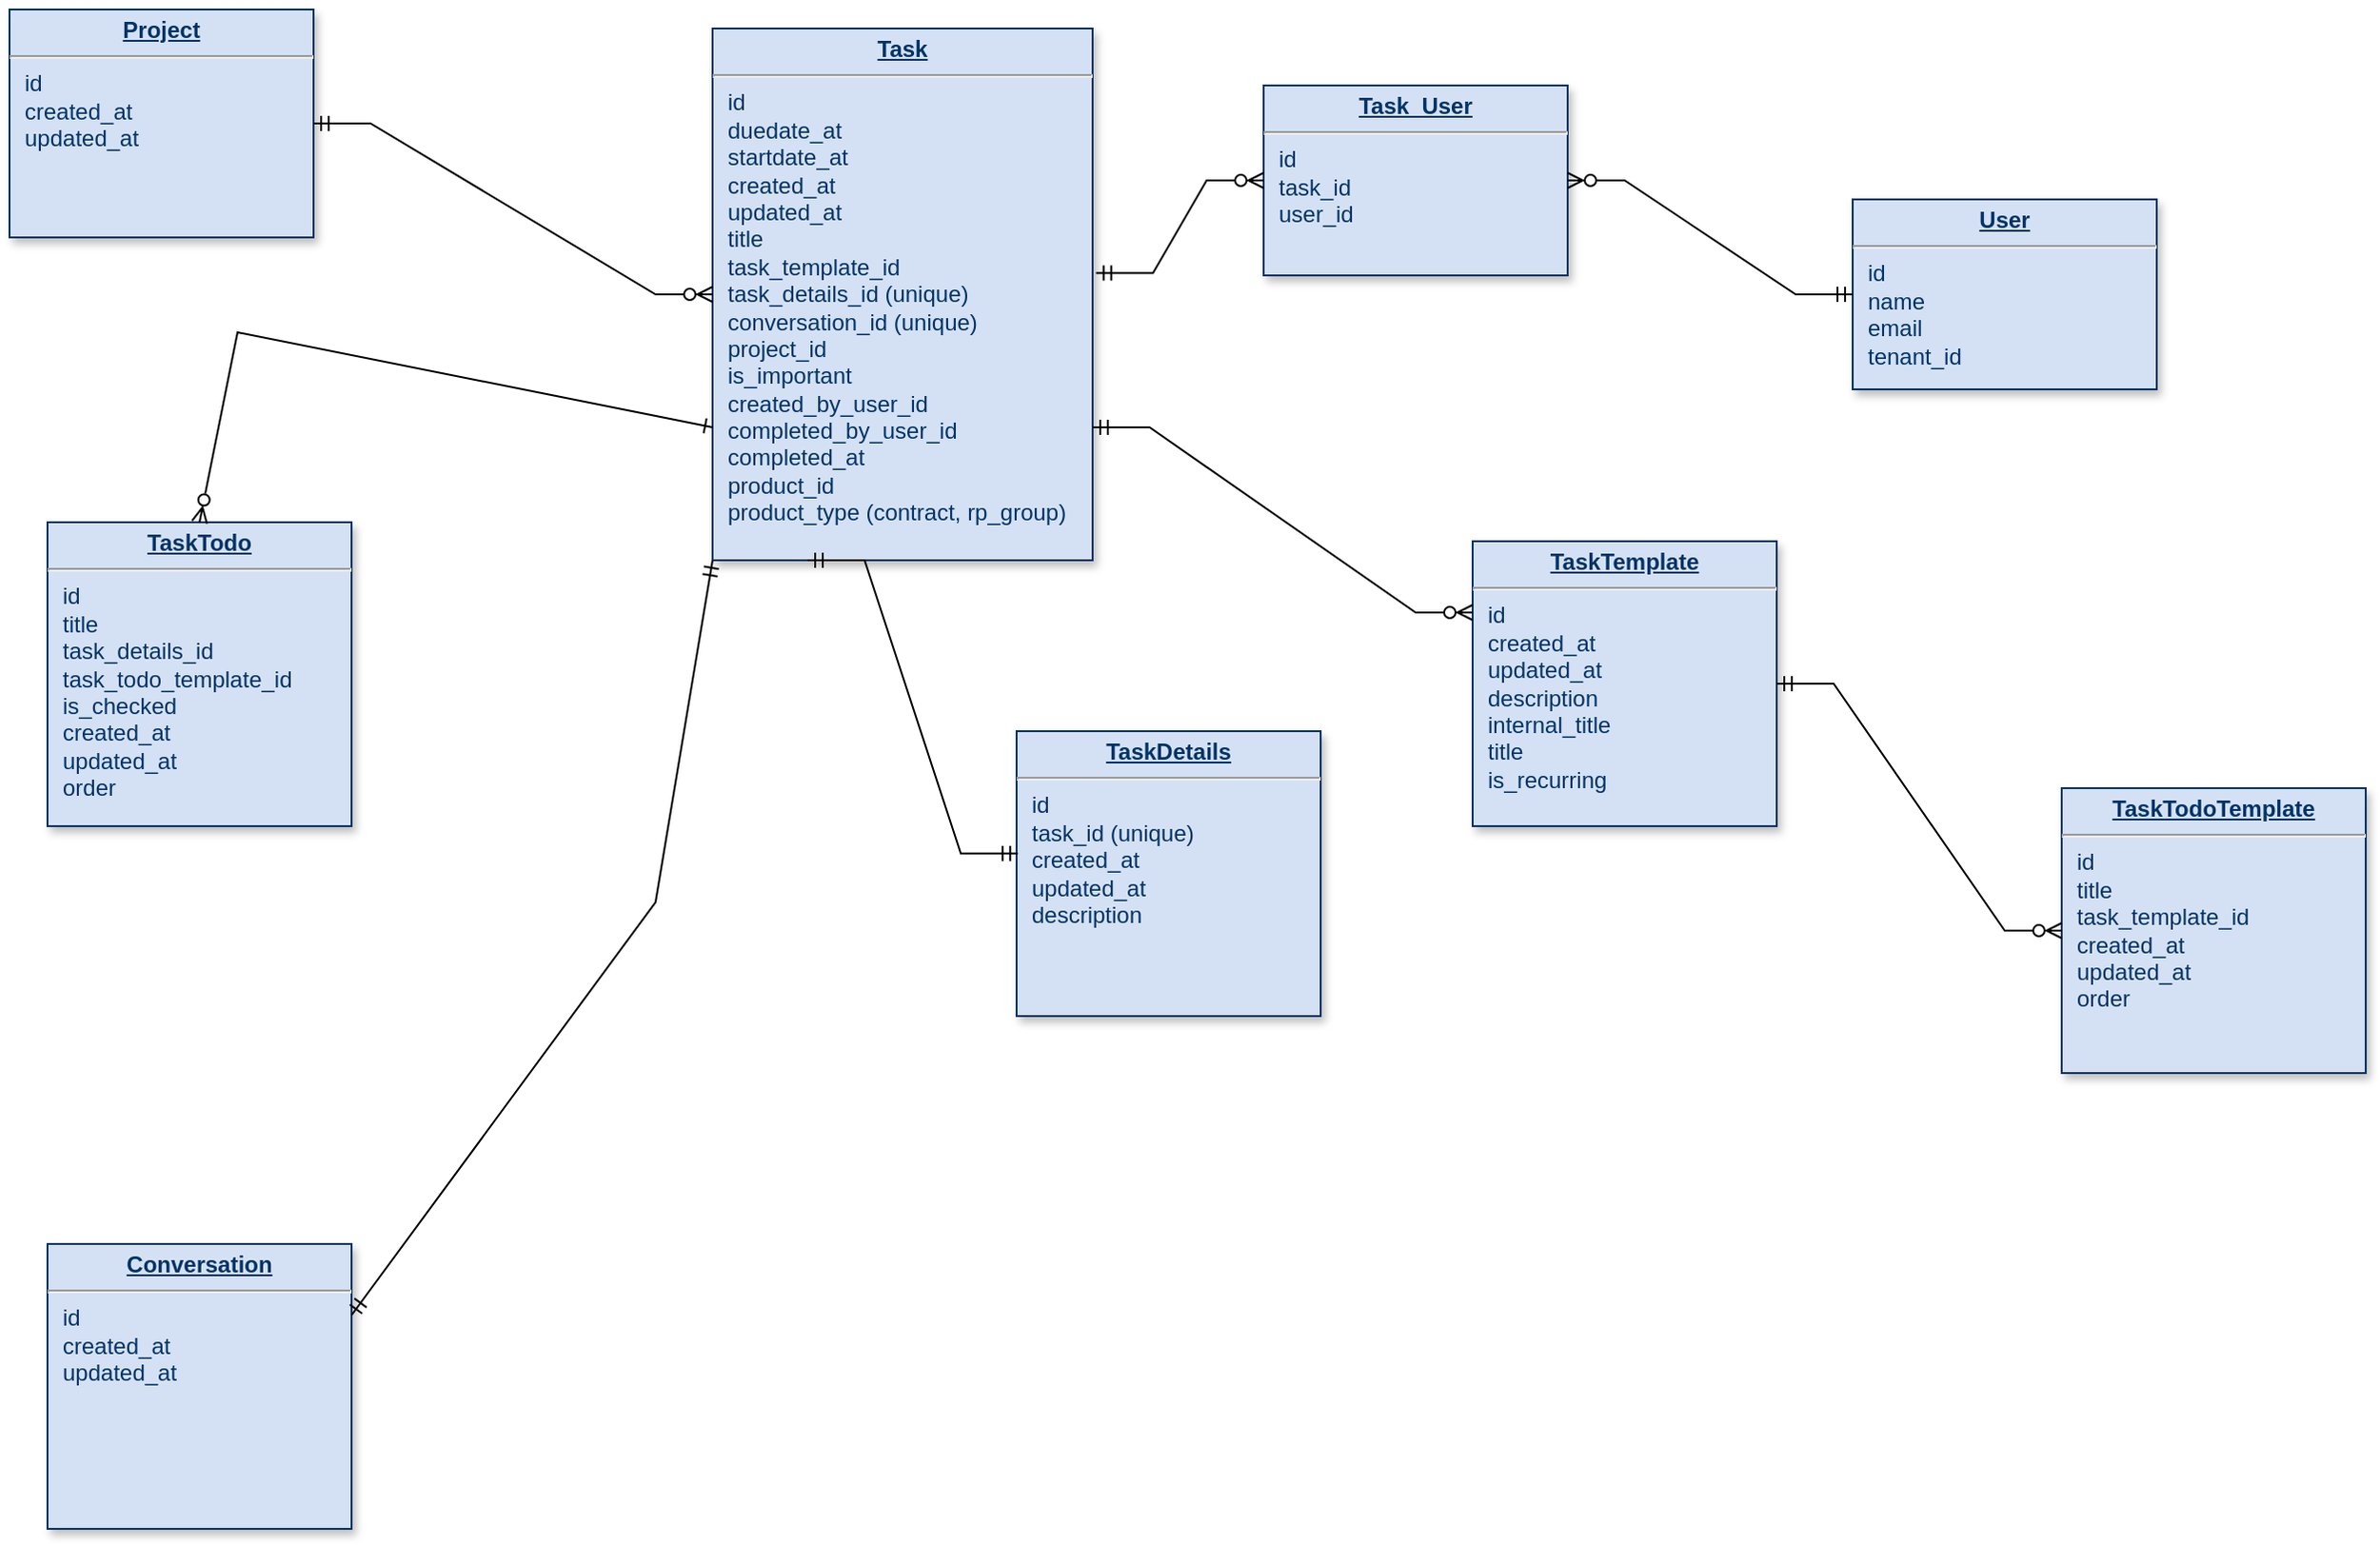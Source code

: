<mxfile version="16.1.2" type="github">
  <diagram name="Page-1" id="efa7a0a1-bf9b-a30e-e6df-94a7791c09e9">
    <mxGraphModel dx="1896" dy="1003" grid="1" gridSize="10" guides="1" tooltips="1" connect="1" arrows="1" fold="1" page="1" pageScale="1" pageWidth="826" pageHeight="1169" background="none" math="0" shadow="0">
      <root>
        <mxCell id="0" />
        <mxCell id="1" parent="0" />
        <mxCell id="22" value="&lt;p style=&quot;margin: 0px ; margin-top: 4px ; text-align: center ; text-decoration: underline&quot;&gt;&lt;strong&gt;User&lt;/strong&gt;&lt;/p&gt;&lt;hr&gt;&lt;p style=&quot;margin: 0px ; margin-left: 8px&quot;&gt;id&lt;/p&gt;&lt;p style=&quot;margin: 0px ; margin-left: 8px&quot;&gt;name&lt;/p&gt;&lt;p style=&quot;margin: 0px ; margin-left: 8px&quot;&gt;email&lt;/p&gt;&lt;p style=&quot;margin: 0px ; margin-left: 8px&quot;&gt;tenant_id&lt;br&gt;&lt;/p&gt;" style="verticalAlign=top;align=left;overflow=fill;fontSize=12;fontFamily=Helvetica;html=1;strokeColor=#003366;shadow=1;fillColor=#D4E1F5;fontColor=#003366" parent="1" vertex="1">
          <mxGeometry x="1040" y="140" width="160" height="100" as="geometry" />
        </mxCell>
        <mxCell id="qixuslYF-lxDaE1Hh9E2-115" value="&lt;p style=&quot;margin: 0px ; margin-top: 4px ; text-align: center ; text-decoration: underline&quot;&gt;&lt;strong&gt;Task&lt;/strong&gt;&lt;/p&gt;&lt;hr&gt;&lt;p style=&quot;margin: 0px ; margin-left: 8px&quot;&gt;id&lt;/p&gt;&lt;p style=&quot;margin: 0px ; margin-left: 8px&quot;&gt;duedate_at&lt;/p&gt;&lt;p style=&quot;margin: 0px ; margin-left: 8px&quot;&gt;startdate_at&lt;/p&gt;&lt;p style=&quot;margin: 0px ; margin-left: 8px&quot;&gt;created_at&lt;/p&gt;&lt;p style=&quot;margin: 0px ; margin-left: 8px&quot;&gt;updated_at&lt;br&gt;&lt;/p&gt;&lt;p style=&quot;margin: 0px ; margin-left: 8px&quot;&gt;title&lt;/p&gt;&lt;p style=&quot;margin: 0px ; margin-left: 8px&quot;&gt;task_template_id&lt;/p&gt;&lt;p style=&quot;margin: 0px ; margin-left: 8px&quot;&gt;task_details_id (unique)&lt;br&gt;&lt;/p&gt;&lt;p style=&quot;margin: 0px ; margin-left: 8px&quot;&gt;conversation_id (unique)&lt;br&gt;&lt;/p&gt;&lt;p style=&quot;margin: 0px ; margin-left: 8px&quot;&gt;project_id&lt;br&gt;&lt;/p&gt;&lt;p style=&quot;margin: 0px ; margin-left: 8px&quot;&gt;is_important&lt;/p&gt;&lt;p style=&quot;margin: 0px ; margin-left: 8px&quot;&gt;created_by_user_id&lt;/p&gt;&lt;p style=&quot;margin: 0px ; margin-left: 8px&quot;&gt;completed_by_user_id&lt;/p&gt;&lt;p style=&quot;margin: 0px ; margin-left: 8px&quot;&gt;completed_at&lt;/p&gt;&lt;p style=&quot;margin: 0px ; margin-left: 8px&quot;&gt;product_id&lt;/p&gt;&lt;p style=&quot;margin: 0px ; margin-left: 8px&quot;&gt;product_type (contract, rp_group)&lt;br&gt;&lt;/p&gt;" style="verticalAlign=top;align=left;overflow=fill;fontSize=12;fontFamily=Helvetica;html=1;strokeColor=#003366;shadow=1;fillColor=#D4E1F5;fontColor=#003366" vertex="1" parent="1">
          <mxGeometry x="440" y="50" width="200" height="280" as="geometry" />
        </mxCell>
        <mxCell id="qixuslYF-lxDaE1Hh9E2-116" value="&lt;p style=&quot;margin: 0px ; margin-top: 4px ; text-align: center ; text-decoration: underline&quot;&gt;&lt;strong&gt;Project&lt;/strong&gt;&lt;/p&gt;&lt;hr&gt;&lt;p style=&quot;margin: 0px ; margin-left: 8px&quot;&gt;id&lt;/p&gt;&lt;p style=&quot;margin: 0px ; margin-left: 8px&quot;&gt;created_at&lt;/p&gt;&lt;p style=&quot;margin: 0px ; margin-left: 8px&quot;&gt;updated_at&lt;br&gt;&lt;/p&gt;" style="verticalAlign=top;align=left;overflow=fill;fontSize=12;fontFamily=Helvetica;html=1;strokeColor=#003366;shadow=1;fillColor=#D4E1F5;fontColor=#003366" vertex="1" parent="1">
          <mxGeometry x="70" y="40" width="160" height="120" as="geometry" />
        </mxCell>
        <mxCell id="qixuslYF-lxDaE1Hh9E2-117" value="&lt;p style=&quot;margin: 0px ; margin-top: 4px ; text-align: center ; text-decoration: underline&quot;&gt;&lt;strong&gt;TaskTodo&lt;/strong&gt;&lt;/p&gt;&lt;hr&gt;&lt;p style=&quot;margin: 0px ; margin-left: 8px&quot;&gt;id&lt;/p&gt;&lt;p style=&quot;margin: 0px ; margin-left: 8px&quot;&gt;title&lt;/p&gt;&lt;p style=&quot;margin: 0px ; margin-left: 8px&quot;&gt;task_details_id&lt;/p&gt;&lt;p style=&quot;margin: 0px ; margin-left: 8px&quot;&gt;task_todo_template_id&lt;br&gt;&lt;/p&gt;&lt;p style=&quot;margin: 0px ; margin-left: 8px&quot;&gt;is_checked&lt;/p&gt;&lt;p style=&quot;margin: 0px ; margin-left: 8px&quot;&gt;created_at&lt;/p&gt;&lt;p style=&quot;margin: 0px ; margin-left: 8px&quot;&gt;updated_at&lt;/p&gt;&lt;p style=&quot;margin: 0px ; margin-left: 8px&quot;&gt;order&lt;br&gt;&lt;/p&gt;" style="verticalAlign=top;align=left;overflow=fill;fontSize=12;fontFamily=Helvetica;html=1;strokeColor=#003366;shadow=1;fillColor=#D4E1F5;fontColor=#003366" vertex="1" parent="1">
          <mxGeometry x="90" y="310" width="160" height="160" as="geometry" />
        </mxCell>
        <mxCell id="qixuslYF-lxDaE1Hh9E2-119" value="&lt;p style=&quot;margin: 0px ; margin-top: 4px ; text-align: center ; text-decoration: underline&quot;&gt;&lt;strong&gt;TaskDetails&lt;/strong&gt;&lt;/p&gt;&lt;hr&gt;&lt;p style=&quot;margin: 0px ; margin-left: 8px&quot;&gt;id&lt;/p&gt;&lt;p style=&quot;margin: 0px ; margin-left: 8px&quot;&gt;task_id (unique)&lt;br&gt;&lt;/p&gt;&lt;p style=&quot;margin: 0px ; margin-left: 8px&quot;&gt;created_at&lt;/p&gt;&lt;p style=&quot;margin: 0px ; margin-left: 8px&quot;&gt;updated_at&lt;/p&gt;&lt;p style=&quot;margin: 0px ; margin-left: 8px&quot;&gt;description&lt;br&gt;&lt;/p&gt;" style="verticalAlign=top;align=left;overflow=fill;fontSize=12;fontFamily=Helvetica;html=1;strokeColor=#003366;shadow=1;fillColor=#D4E1F5;fontColor=#003366" vertex="1" parent="1">
          <mxGeometry x="600" y="420" width="160" height="150" as="geometry" />
        </mxCell>
        <mxCell id="qixuslYF-lxDaE1Hh9E2-120" value="&lt;p style=&quot;margin: 0px ; margin-top: 4px ; text-align: center ; text-decoration: underline&quot;&gt;&lt;strong&gt;Conversation&lt;/strong&gt;&lt;/p&gt;&lt;hr&gt;&lt;p style=&quot;margin: 0px ; margin-left: 8px&quot;&gt;id&lt;/p&gt;&lt;p style=&quot;margin: 0px ; margin-left: 8px&quot;&gt;created_at&lt;/p&gt;&lt;p style=&quot;margin: 0px ; margin-left: 8px&quot;&gt;updated_at&lt;/p&gt;" style="verticalAlign=top;align=left;overflow=fill;fontSize=12;fontFamily=Helvetica;html=1;strokeColor=#003366;shadow=1;fillColor=#D4E1F5;fontColor=#003366" vertex="1" parent="1">
          <mxGeometry x="90" y="690" width="160" height="150" as="geometry" />
        </mxCell>
        <mxCell id="qixuslYF-lxDaE1Hh9E2-121" value="&lt;p style=&quot;margin: 0px ; margin-top: 4px ; text-align: center ; text-decoration: underline&quot;&gt;&lt;strong&gt;TaskTemplate&lt;br&gt;&lt;/strong&gt;&lt;/p&gt;&lt;hr&gt;&lt;p style=&quot;margin: 0px ; margin-left: 8px&quot;&gt;id&lt;/p&gt;&lt;p style=&quot;margin: 0px ; margin-left: 8px&quot;&gt;created_at&lt;/p&gt;&lt;p style=&quot;margin: 0px ; margin-left: 8px&quot;&gt;updated_at&lt;/p&gt;&lt;p style=&quot;margin: 0px ; margin-left: 8px&quot;&gt;description&lt;/p&gt;&lt;p style=&quot;margin: 0px ; margin-left: 8px&quot;&gt;internal_title&lt;br&gt;&lt;/p&gt;&lt;p style=&quot;margin: 0px ; margin-left: 8px&quot;&gt;title&lt;/p&gt;&lt;p style=&quot;margin: 0px ; margin-left: 8px&quot;&gt;is_recurring&lt;/p&gt;&lt;p style=&quot;margin: 0px ; margin-left: 8px&quot;&gt;&lt;br&gt;&lt;/p&gt;&lt;p style=&quot;margin: 0px ; margin-left: 8px&quot;&gt;&lt;br&gt;&lt;/p&gt;" style="verticalAlign=top;align=left;overflow=fill;fontSize=12;fontFamily=Helvetica;html=1;strokeColor=#003366;shadow=1;fillColor=#D4E1F5;fontColor=#003366" vertex="1" parent="1">
          <mxGeometry x="840" y="320" width="160" height="150" as="geometry" />
        </mxCell>
        <mxCell id="qixuslYF-lxDaE1Hh9E2-122" value="&lt;p style=&quot;margin: 0px ; margin-top: 4px ; text-align: center ; text-decoration: underline&quot;&gt;&lt;strong&gt;TaskTodoTemplate&lt;/strong&gt;&lt;/p&gt;&lt;hr&gt;&lt;p style=&quot;margin: 0px ; margin-left: 8px&quot;&gt;id&lt;/p&gt;&lt;p style=&quot;margin: 0px ; margin-left: 8px&quot;&gt;title&lt;/p&gt;&lt;p style=&quot;margin: 0px ; margin-left: 8px&quot;&gt;task_template_id&lt;/p&gt;&lt;p style=&quot;margin: 0px ; margin-left: 8px&quot;&gt;created_at&lt;/p&gt;&lt;p style=&quot;margin: 0px ; margin-left: 8px&quot;&gt;updated_at&lt;/p&gt;&lt;p style=&quot;margin: 0px ; margin-left: 8px&quot;&gt;order&lt;br&gt;&lt;/p&gt;" style="verticalAlign=top;align=left;overflow=fill;fontSize=12;fontFamily=Helvetica;html=1;strokeColor=#003366;shadow=1;fillColor=#D4E1F5;fontColor=#003366" vertex="1" parent="1">
          <mxGeometry x="1150" y="450" width="160" height="150" as="geometry" />
        </mxCell>
        <mxCell id="qixuslYF-lxDaE1Hh9E2-123" value="&lt;p style=&quot;margin: 0px ; margin-top: 4px ; text-align: center ; text-decoration: underline&quot;&gt;&lt;strong&gt;Task_User&lt;/strong&gt;&lt;/p&gt;&lt;hr&gt;&lt;p style=&quot;margin: 0px ; margin-left: 8px&quot;&gt;id&lt;/p&gt;&lt;p style=&quot;margin: 0px ; margin-left: 8px&quot;&gt;task_id&lt;br&gt;&lt;/p&gt;&lt;p style=&quot;margin: 0px ; margin-left: 8px&quot;&gt;user_id&lt;br&gt;&lt;/p&gt;&lt;div&gt;&lt;br&gt;&lt;/div&gt;" style="verticalAlign=top;align=left;overflow=fill;fontSize=12;fontFamily=Helvetica;html=1;strokeColor=#003366;shadow=1;fillColor=#D4E1F5;fontColor=#003366" vertex="1" parent="1">
          <mxGeometry x="730" y="80" width="160" height="100" as="geometry" />
        </mxCell>
        <mxCell id="qixuslYF-lxDaE1Hh9E2-133" value="" style="edgeStyle=entityRelationEdgeStyle;fontSize=12;html=1;endArrow=ERzeroToMany;startArrow=ERmandOne;rounded=0;exitX=0;exitY=0.5;exitDx=0;exitDy=0;entryX=1;entryY=0.5;entryDx=0;entryDy=0;" edge="1" parent="1" source="22" target="qixuslYF-lxDaE1Hh9E2-123">
          <mxGeometry width="100" height="100" relative="1" as="geometry">
            <mxPoint x="610" y="280" as="sourcePoint" />
            <mxPoint x="630" y="130" as="targetPoint" />
          </mxGeometry>
        </mxCell>
        <mxCell id="qixuslYF-lxDaE1Hh9E2-135" value="" style="edgeStyle=entityRelationEdgeStyle;fontSize=12;html=1;endArrow=ERzeroToMany;startArrow=ERmandOne;rounded=0;exitX=1.009;exitY=0.46;exitDx=0;exitDy=0;exitPerimeter=0;" edge="1" parent="1" source="qixuslYF-lxDaE1Hh9E2-115" target="qixuslYF-lxDaE1Hh9E2-123">
          <mxGeometry width="100" height="100" relative="1" as="geometry">
            <mxPoint x="610" y="300" as="sourcePoint" />
            <mxPoint x="710" y="200" as="targetPoint" />
          </mxGeometry>
        </mxCell>
        <mxCell id="qixuslYF-lxDaE1Hh9E2-137" value="" style="edgeStyle=entityRelationEdgeStyle;fontSize=12;html=1;endArrow=ERzeroToMany;startArrow=ERmandOne;rounded=0;exitX=1;exitY=0.5;exitDx=0;exitDy=0;entryX=0;entryY=0.5;entryDx=0;entryDy=0;" edge="1" parent="1" source="qixuslYF-lxDaE1Hh9E2-116" target="qixuslYF-lxDaE1Hh9E2-115">
          <mxGeometry width="100" height="100" relative="1" as="geometry">
            <mxPoint x="310" y="180" as="sourcePoint" />
            <mxPoint x="410" y="80" as="targetPoint" />
          </mxGeometry>
        </mxCell>
        <mxCell id="qixuslYF-lxDaE1Hh9E2-139" value="" style="edgeStyle=entityRelationEdgeStyle;fontSize=12;html=1;endArrow=ERzeroToMany;startArrow=ERmandOne;rounded=0;exitX=1;exitY=0.5;exitDx=0;exitDy=0;" edge="1" parent="1" source="qixuslYF-lxDaE1Hh9E2-121" target="qixuslYF-lxDaE1Hh9E2-122">
          <mxGeometry width="100" height="100" relative="1" as="geometry">
            <mxPoint x="1040" y="540.4" as="sourcePoint" />
            <mxPoint x="1300" y="530" as="targetPoint" />
          </mxGeometry>
        </mxCell>
        <mxCell id="qixuslYF-lxDaE1Hh9E2-140" value="" style="edgeStyle=entityRelationEdgeStyle;fontSize=12;html=1;endArrow=ERzeroToMany;startArrow=ERmandOne;rounded=0;entryX=0;entryY=0.25;entryDx=0;entryDy=0;exitX=1;exitY=0.75;exitDx=0;exitDy=0;" edge="1" parent="1" source="qixuslYF-lxDaE1Hh9E2-115" target="qixuslYF-lxDaE1Hh9E2-121">
          <mxGeometry width="100" height="100" relative="1" as="geometry">
            <mxPoint x="650" y="260" as="sourcePoint" />
            <mxPoint x="950" y="299.6" as="targetPoint" />
          </mxGeometry>
        </mxCell>
        <mxCell id="qixuslYF-lxDaE1Hh9E2-142" value="" style="edgeStyle=entityRelationEdgeStyle;fontSize=12;html=1;endArrow=ERmandOne;startArrow=ERmandOne;rounded=0;entryX=0.004;entryY=0.429;entryDx=0;entryDy=0;entryPerimeter=0;exitX=0.25;exitY=1;exitDx=0;exitDy=0;" edge="1" parent="1" source="qixuslYF-lxDaE1Hh9E2-115" target="qixuslYF-lxDaE1Hh9E2-119">
          <mxGeometry width="100" height="100" relative="1" as="geometry">
            <mxPoint x="370" y="330" as="sourcePoint" />
            <mxPoint x="450" y="410" as="targetPoint" />
          </mxGeometry>
        </mxCell>
        <mxCell id="qixuslYF-lxDaE1Hh9E2-144" value="" style="endArrow=ERone;html=1;rounded=0;strokeColor=default;entryX=0;entryY=0.75;entryDx=0;entryDy=0;exitX=0.5;exitY=0;exitDx=0;exitDy=0;startArrow=ERzeroToMany;startFill=0;endFill=0;" edge="1" parent="1" source="qixuslYF-lxDaE1Hh9E2-117" target="qixuslYF-lxDaE1Hh9E2-115">
          <mxGeometry relative="1" as="geometry">
            <mxPoint x="260" y="230" as="sourcePoint" />
            <mxPoint x="420" y="230" as="targetPoint" />
            <Array as="points">
              <mxPoint x="190" y="210" />
            </Array>
          </mxGeometry>
        </mxCell>
        <mxCell id="qixuslYF-lxDaE1Hh9E2-145" value="" style="endArrow=ERmandOne;html=1;rounded=0;strokeColor=default;entryX=0;entryY=1;entryDx=0;entryDy=0;exitX=1;exitY=0.25;exitDx=0;exitDy=0;endFill=0;startArrow=ERmandOne;startFill=0;" edge="1" parent="1" source="qixuslYF-lxDaE1Hh9E2-120" target="qixuslYF-lxDaE1Hh9E2-115">
          <mxGeometry relative="1" as="geometry">
            <mxPoint x="280" y="460" as="sourcePoint" />
            <mxPoint x="440" y="460" as="targetPoint" />
            <Array as="points">
              <mxPoint x="410" y="510" />
            </Array>
          </mxGeometry>
        </mxCell>
      </root>
    </mxGraphModel>
  </diagram>
</mxfile>

